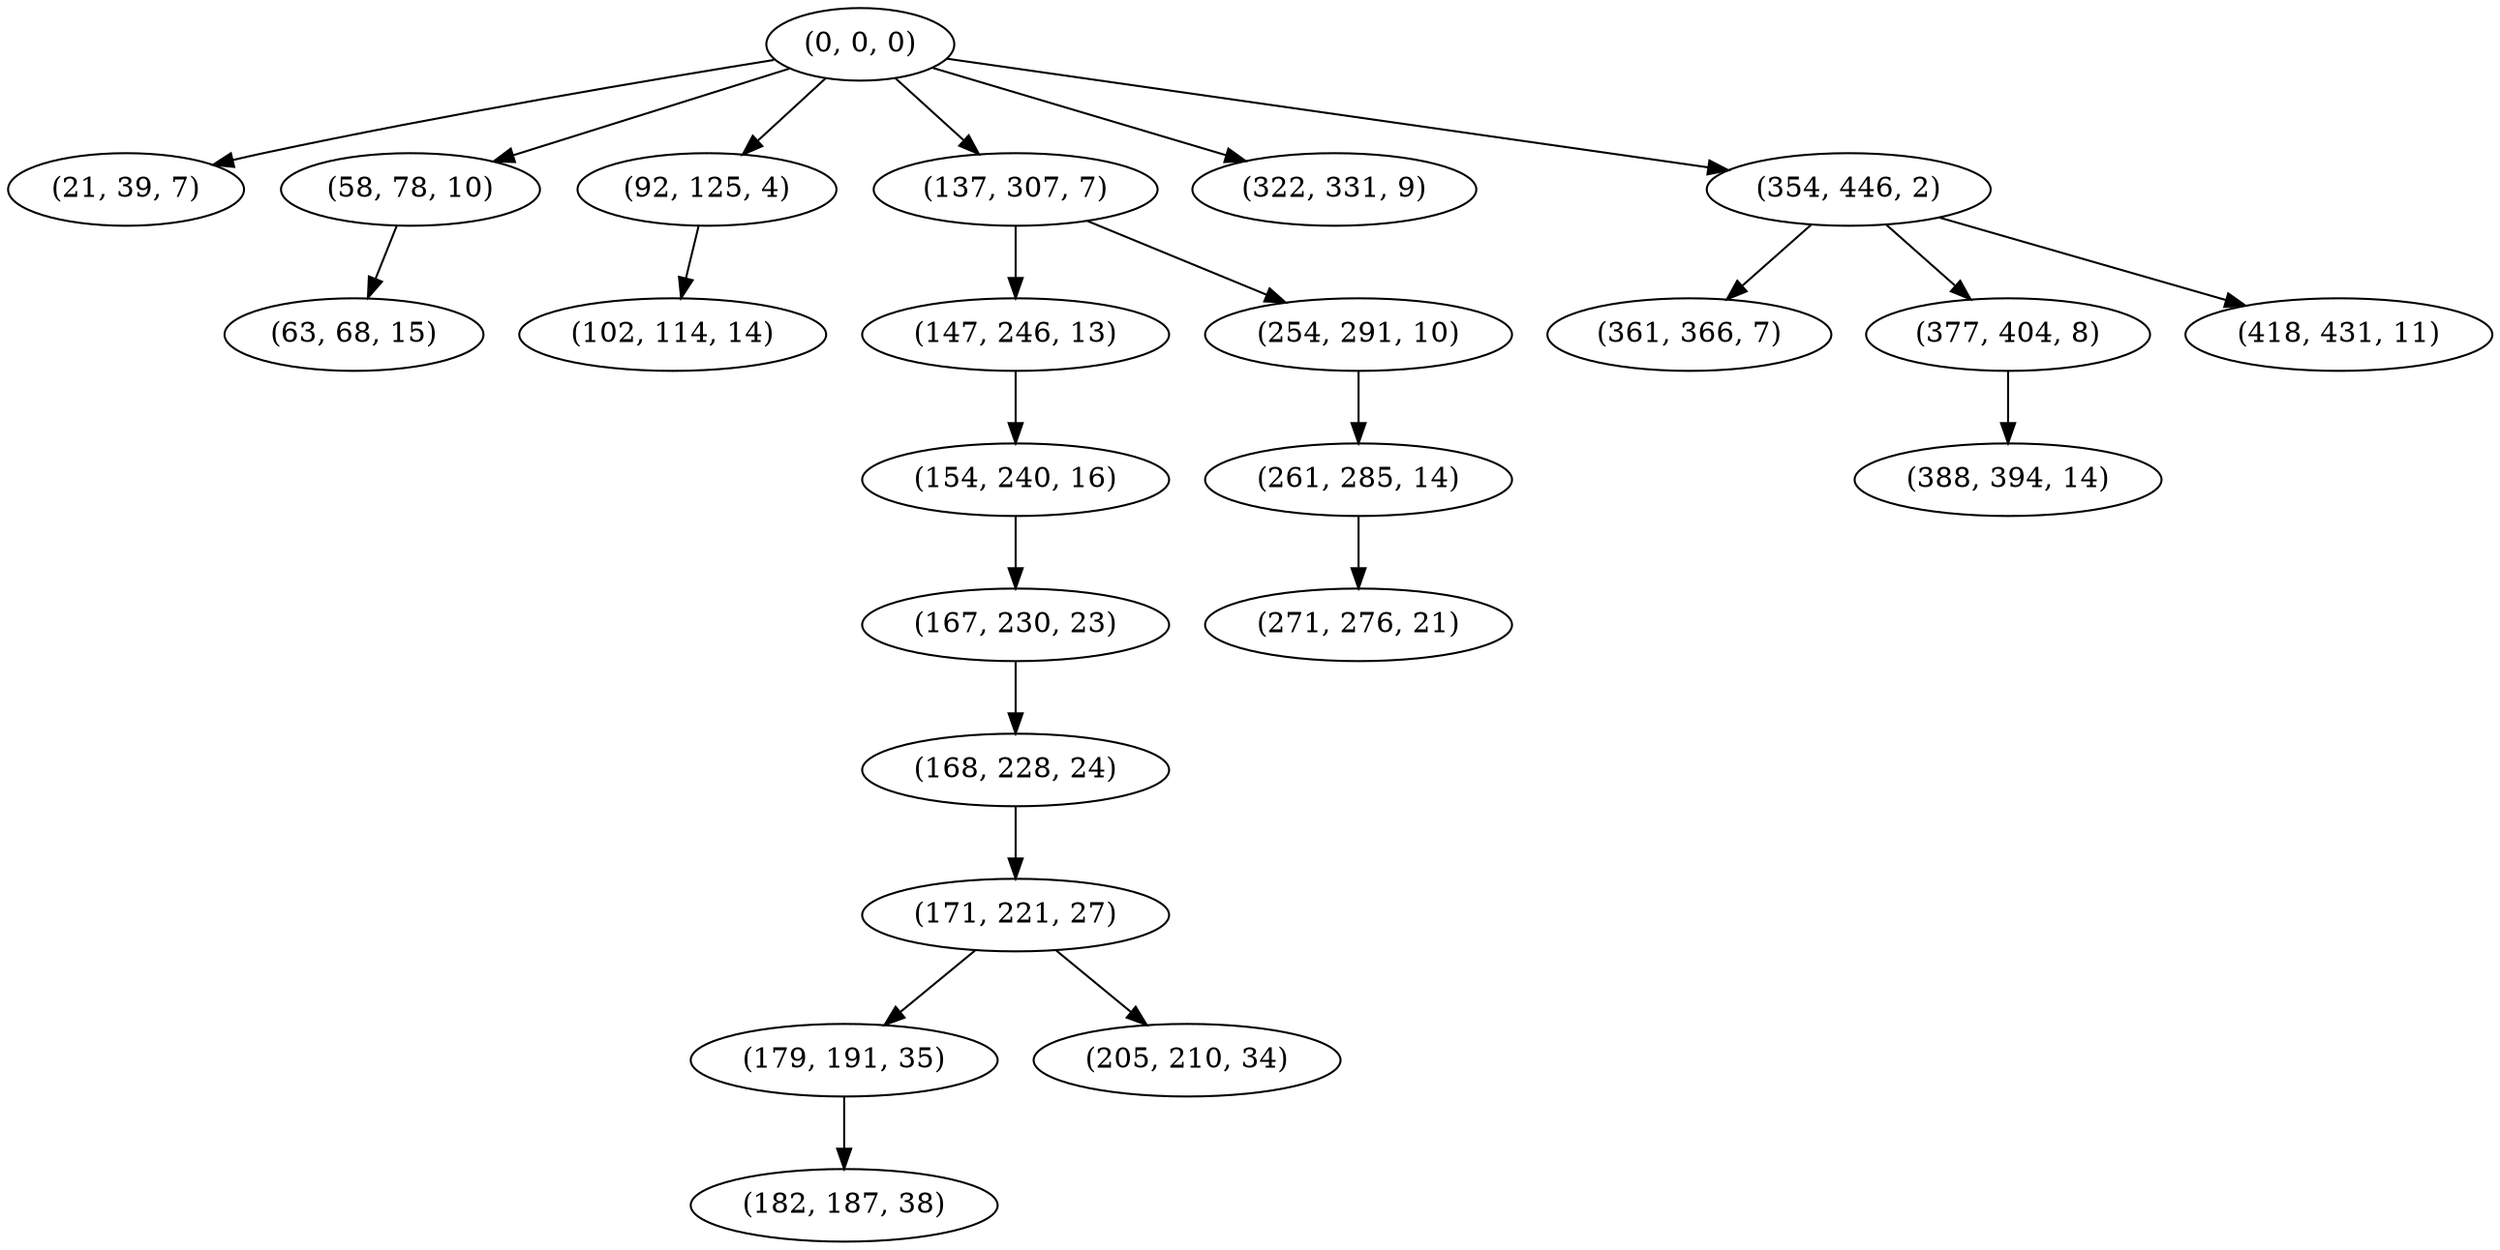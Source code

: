 digraph tree {
    "(0, 0, 0)";
    "(21, 39, 7)";
    "(58, 78, 10)";
    "(63, 68, 15)";
    "(92, 125, 4)";
    "(102, 114, 14)";
    "(137, 307, 7)";
    "(147, 246, 13)";
    "(154, 240, 16)";
    "(167, 230, 23)";
    "(168, 228, 24)";
    "(171, 221, 27)";
    "(179, 191, 35)";
    "(182, 187, 38)";
    "(205, 210, 34)";
    "(254, 291, 10)";
    "(261, 285, 14)";
    "(271, 276, 21)";
    "(322, 331, 9)";
    "(354, 446, 2)";
    "(361, 366, 7)";
    "(377, 404, 8)";
    "(388, 394, 14)";
    "(418, 431, 11)";
    "(0, 0, 0)" -> "(21, 39, 7)";
    "(0, 0, 0)" -> "(58, 78, 10)";
    "(0, 0, 0)" -> "(92, 125, 4)";
    "(0, 0, 0)" -> "(137, 307, 7)";
    "(0, 0, 0)" -> "(322, 331, 9)";
    "(0, 0, 0)" -> "(354, 446, 2)";
    "(58, 78, 10)" -> "(63, 68, 15)";
    "(92, 125, 4)" -> "(102, 114, 14)";
    "(137, 307, 7)" -> "(147, 246, 13)";
    "(137, 307, 7)" -> "(254, 291, 10)";
    "(147, 246, 13)" -> "(154, 240, 16)";
    "(154, 240, 16)" -> "(167, 230, 23)";
    "(167, 230, 23)" -> "(168, 228, 24)";
    "(168, 228, 24)" -> "(171, 221, 27)";
    "(171, 221, 27)" -> "(179, 191, 35)";
    "(171, 221, 27)" -> "(205, 210, 34)";
    "(179, 191, 35)" -> "(182, 187, 38)";
    "(254, 291, 10)" -> "(261, 285, 14)";
    "(261, 285, 14)" -> "(271, 276, 21)";
    "(354, 446, 2)" -> "(361, 366, 7)";
    "(354, 446, 2)" -> "(377, 404, 8)";
    "(354, 446, 2)" -> "(418, 431, 11)";
    "(377, 404, 8)" -> "(388, 394, 14)";
}
